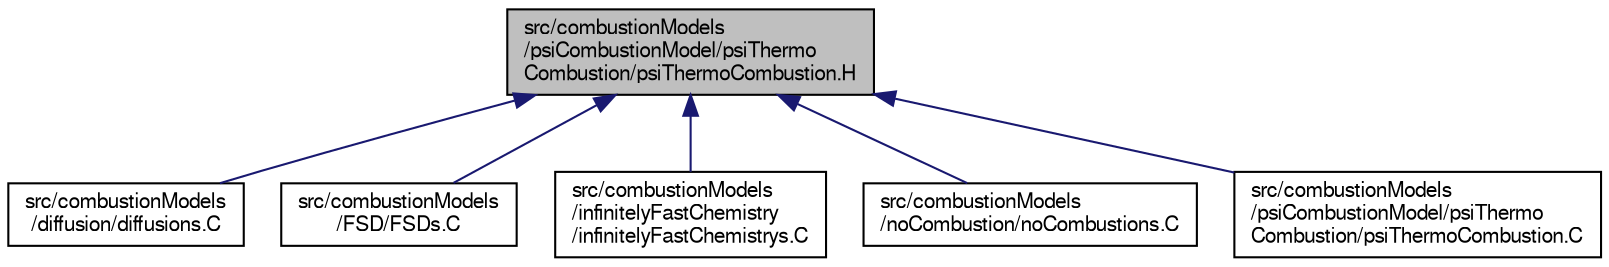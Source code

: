 digraph "src/combustionModels/psiCombustionModel/psiThermoCombustion/psiThermoCombustion.H"
{
  bgcolor="transparent";
  edge [fontname="FreeSans",fontsize="10",labelfontname="FreeSans",labelfontsize="10"];
  node [fontname="FreeSans",fontsize="10",shape=record];
  Node314 [label="src/combustionModels\l/psiCombustionModel/psiThermo\lCombustion/psiThermoCombustion.H",height=0.2,width=0.4,color="black", fillcolor="grey75", style="filled", fontcolor="black"];
  Node314 -> Node315 [dir="back",color="midnightblue",fontsize="10",style="solid",fontname="FreeSans"];
  Node315 [label="src/combustionModels\l/diffusion/diffusions.C",height=0.2,width=0.4,color="black",URL="$a00020.html"];
  Node314 -> Node316 [dir="back",color="midnightblue",fontsize="10",style="solid",fontname="FreeSans"];
  Node316 [label="src/combustionModels\l/FSD/FSDs.C",height=0.2,width=0.4,color="black",URL="$a00029.html"];
  Node314 -> Node317 [dir="back",color="midnightblue",fontsize="10",style="solid",fontname="FreeSans"];
  Node317 [label="src/combustionModels\l/infinitelyFastChemistry\l/infinitelyFastChemistrys.C",height=0.2,width=0.4,color="black",URL="$a00059.html"];
  Node314 -> Node318 [dir="back",color="midnightblue",fontsize="10",style="solid",fontname="FreeSans"];
  Node318 [label="src/combustionModels\l/noCombustion/noCombustions.C",height=0.2,width=0.4,color="black",URL="$a00077.html"];
  Node314 -> Node319 [dir="back",color="midnightblue",fontsize="10",style="solid",fontname="FreeSans"];
  Node319 [label="src/combustionModels\l/psiCombustionModel/psiThermo\lCombustion/psiThermoCombustion.C",height=0.2,width=0.4,color="black",URL="$a00104.html"];
}
